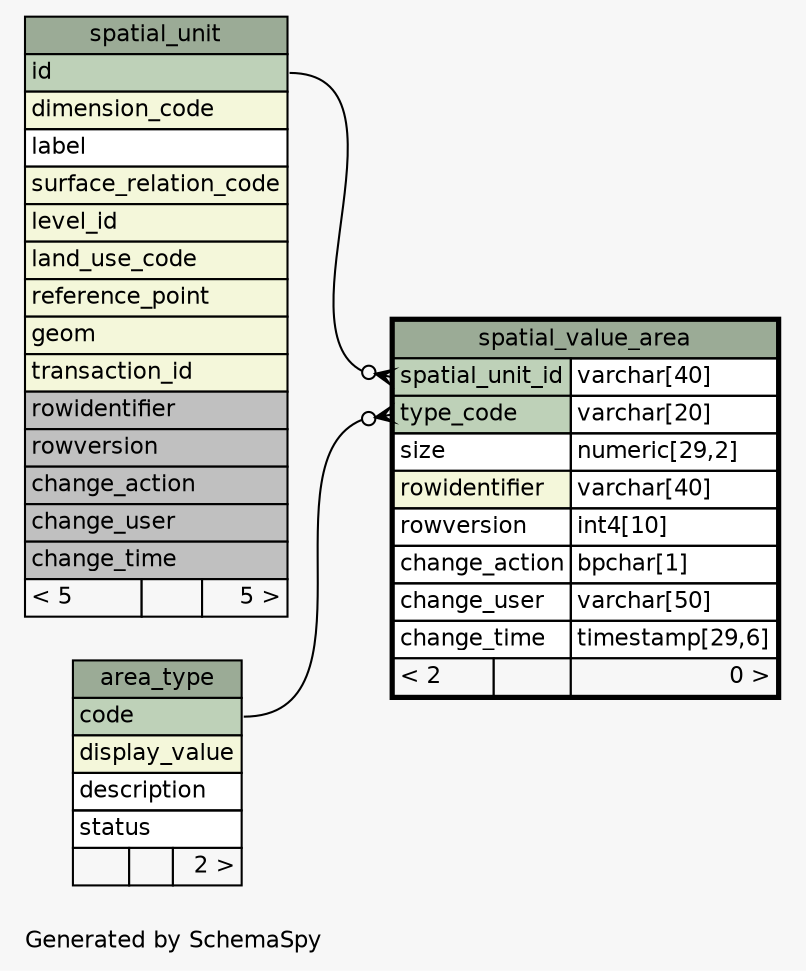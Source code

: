 // dot 2.36.0 on Windows 10 10.0
// SchemaSpy rev 590
digraph "oneDegreeRelationshipsDiagram" {
  graph [
    rankdir="RL"
    bgcolor="#f7f7f7"
    label="\nGenerated by SchemaSpy"
    labeljust="l"
    nodesep="0.18"
    ranksep="0.46"
    fontname="Helvetica"
    fontsize="11"
  ];
  node [
    fontname="Helvetica"
    fontsize="11"
    shape="plaintext"
  ];
  edge [
    arrowsize="0.8"
  ];
  "spatial_value_area":"spatial_unit_id":w -> "spatial_unit":"id":e [arrowhead=none dir=back arrowtail=crowodot];
  "spatial_value_area":"type_code":w -> "area_type":"code":e [arrowhead=none dir=back arrowtail=crowodot];
  "area_type" [
    label=<
    <TABLE BORDER="0" CELLBORDER="1" CELLSPACING="0" BGCOLOR="#ffffff">
      <TR><TD COLSPAN="3" BGCOLOR="#9bab96" ALIGN="CENTER">area_type</TD></TR>
      <TR><TD PORT="code" COLSPAN="3" BGCOLOR="#bed1b8" ALIGN="LEFT">code</TD></TR>
      <TR><TD PORT="display_value" COLSPAN="3" BGCOLOR="#f4f7da" ALIGN="LEFT">display_value</TD></TR>
      <TR><TD PORT="description" COLSPAN="3" ALIGN="LEFT">description</TD></TR>
      <TR><TD PORT="status" COLSPAN="3" ALIGN="LEFT">status</TD></TR>
      <TR><TD ALIGN="LEFT" BGCOLOR="#f7f7f7">  </TD><TD ALIGN="RIGHT" BGCOLOR="#f7f7f7">  </TD><TD ALIGN="RIGHT" BGCOLOR="#f7f7f7">2 &gt;</TD></TR>
    </TABLE>>
    URL="area_type.html"
    tooltip="area_type"
  ];
  "spatial_unit" [
    label=<
    <TABLE BORDER="0" CELLBORDER="1" CELLSPACING="0" BGCOLOR="#ffffff">
      <TR><TD COLSPAN="3" BGCOLOR="#9bab96" ALIGN="CENTER">spatial_unit</TD></TR>
      <TR><TD PORT="id" COLSPAN="3" BGCOLOR="#bed1b8" ALIGN="LEFT">id</TD></TR>
      <TR><TD PORT="dimension_code" COLSPAN="3" BGCOLOR="#f4f7da" ALIGN="LEFT">dimension_code</TD></TR>
      <TR><TD PORT="label" COLSPAN="3" ALIGN="LEFT">label</TD></TR>
      <TR><TD PORT="surface_relation_code" COLSPAN="3" BGCOLOR="#f4f7da" ALIGN="LEFT">surface_relation_code</TD></TR>
      <TR><TD PORT="level_id" COLSPAN="3" BGCOLOR="#f4f7da" ALIGN="LEFT">level_id</TD></TR>
      <TR><TD PORT="land_use_code" COLSPAN="3" BGCOLOR="#f4f7da" ALIGN="LEFT">land_use_code</TD></TR>
      <TR><TD PORT="reference_point" COLSPAN="3" BGCOLOR="#f4f7da" ALIGN="LEFT">reference_point</TD></TR>
      <TR><TD PORT="geom" COLSPAN="3" BGCOLOR="#f4f7da" ALIGN="LEFT">geom</TD></TR>
      <TR><TD PORT="transaction_id" COLSPAN="3" BGCOLOR="#f4f7da" ALIGN="LEFT">transaction_id</TD></TR>
      <TR><TD PORT="rowidentifier" COLSPAN="3" BGCOLOR="#c0c0c0" ALIGN="LEFT">rowidentifier</TD></TR>
      <TR><TD PORT="rowversion" COLSPAN="3" BGCOLOR="#c0c0c0" ALIGN="LEFT">rowversion</TD></TR>
      <TR><TD PORT="change_action" COLSPAN="3" BGCOLOR="#c0c0c0" ALIGN="LEFT">change_action</TD></TR>
      <TR><TD PORT="change_user" COLSPAN="3" BGCOLOR="#c0c0c0" ALIGN="LEFT">change_user</TD></TR>
      <TR><TD PORT="change_time" COLSPAN="3" BGCOLOR="#c0c0c0" ALIGN="LEFT">change_time</TD></TR>
      <TR><TD ALIGN="LEFT" BGCOLOR="#f7f7f7">&lt; 5</TD><TD ALIGN="RIGHT" BGCOLOR="#f7f7f7">  </TD><TD ALIGN="RIGHT" BGCOLOR="#f7f7f7">5 &gt;</TD></TR>
    </TABLE>>
    URL="spatial_unit.html"
    tooltip="spatial_unit"
  ];
  "spatial_value_area" [
    label=<
    <TABLE BORDER="2" CELLBORDER="1" CELLSPACING="0" BGCOLOR="#ffffff">
      <TR><TD COLSPAN="3" BGCOLOR="#9bab96" ALIGN="CENTER">spatial_value_area</TD></TR>
      <TR><TD PORT="spatial_unit_id" COLSPAN="2" BGCOLOR="#bed1b8" ALIGN="LEFT">spatial_unit_id</TD><TD PORT="spatial_unit_id.type" ALIGN="LEFT">varchar[40]</TD></TR>
      <TR><TD PORT="type_code" COLSPAN="2" BGCOLOR="#bed1b8" ALIGN="LEFT">type_code</TD><TD PORT="type_code.type" ALIGN="LEFT">varchar[20]</TD></TR>
      <TR><TD PORT="size" COLSPAN="2" ALIGN="LEFT">size</TD><TD PORT="size.type" ALIGN="LEFT">numeric[29,2]</TD></TR>
      <TR><TD PORT="rowidentifier" COLSPAN="2" BGCOLOR="#f4f7da" ALIGN="LEFT">rowidentifier</TD><TD PORT="rowidentifier.type" ALIGN="LEFT">varchar[40]</TD></TR>
      <TR><TD PORT="rowversion" COLSPAN="2" ALIGN="LEFT">rowversion</TD><TD PORT="rowversion.type" ALIGN="LEFT">int4[10]</TD></TR>
      <TR><TD PORT="change_action" COLSPAN="2" ALIGN="LEFT">change_action</TD><TD PORT="change_action.type" ALIGN="LEFT">bpchar[1]</TD></TR>
      <TR><TD PORT="change_user" COLSPAN="2" ALIGN="LEFT">change_user</TD><TD PORT="change_user.type" ALIGN="LEFT">varchar[50]</TD></TR>
      <TR><TD PORT="change_time" COLSPAN="2" ALIGN="LEFT">change_time</TD><TD PORT="change_time.type" ALIGN="LEFT">timestamp[29,6]</TD></TR>
      <TR><TD ALIGN="LEFT" BGCOLOR="#f7f7f7">&lt; 2</TD><TD ALIGN="RIGHT" BGCOLOR="#f7f7f7">  </TD><TD ALIGN="RIGHT" BGCOLOR="#f7f7f7">0 &gt;</TD></TR>
    </TABLE>>
    URL="spatial_value_area.html"
    tooltip="spatial_value_area"
  ];
}
